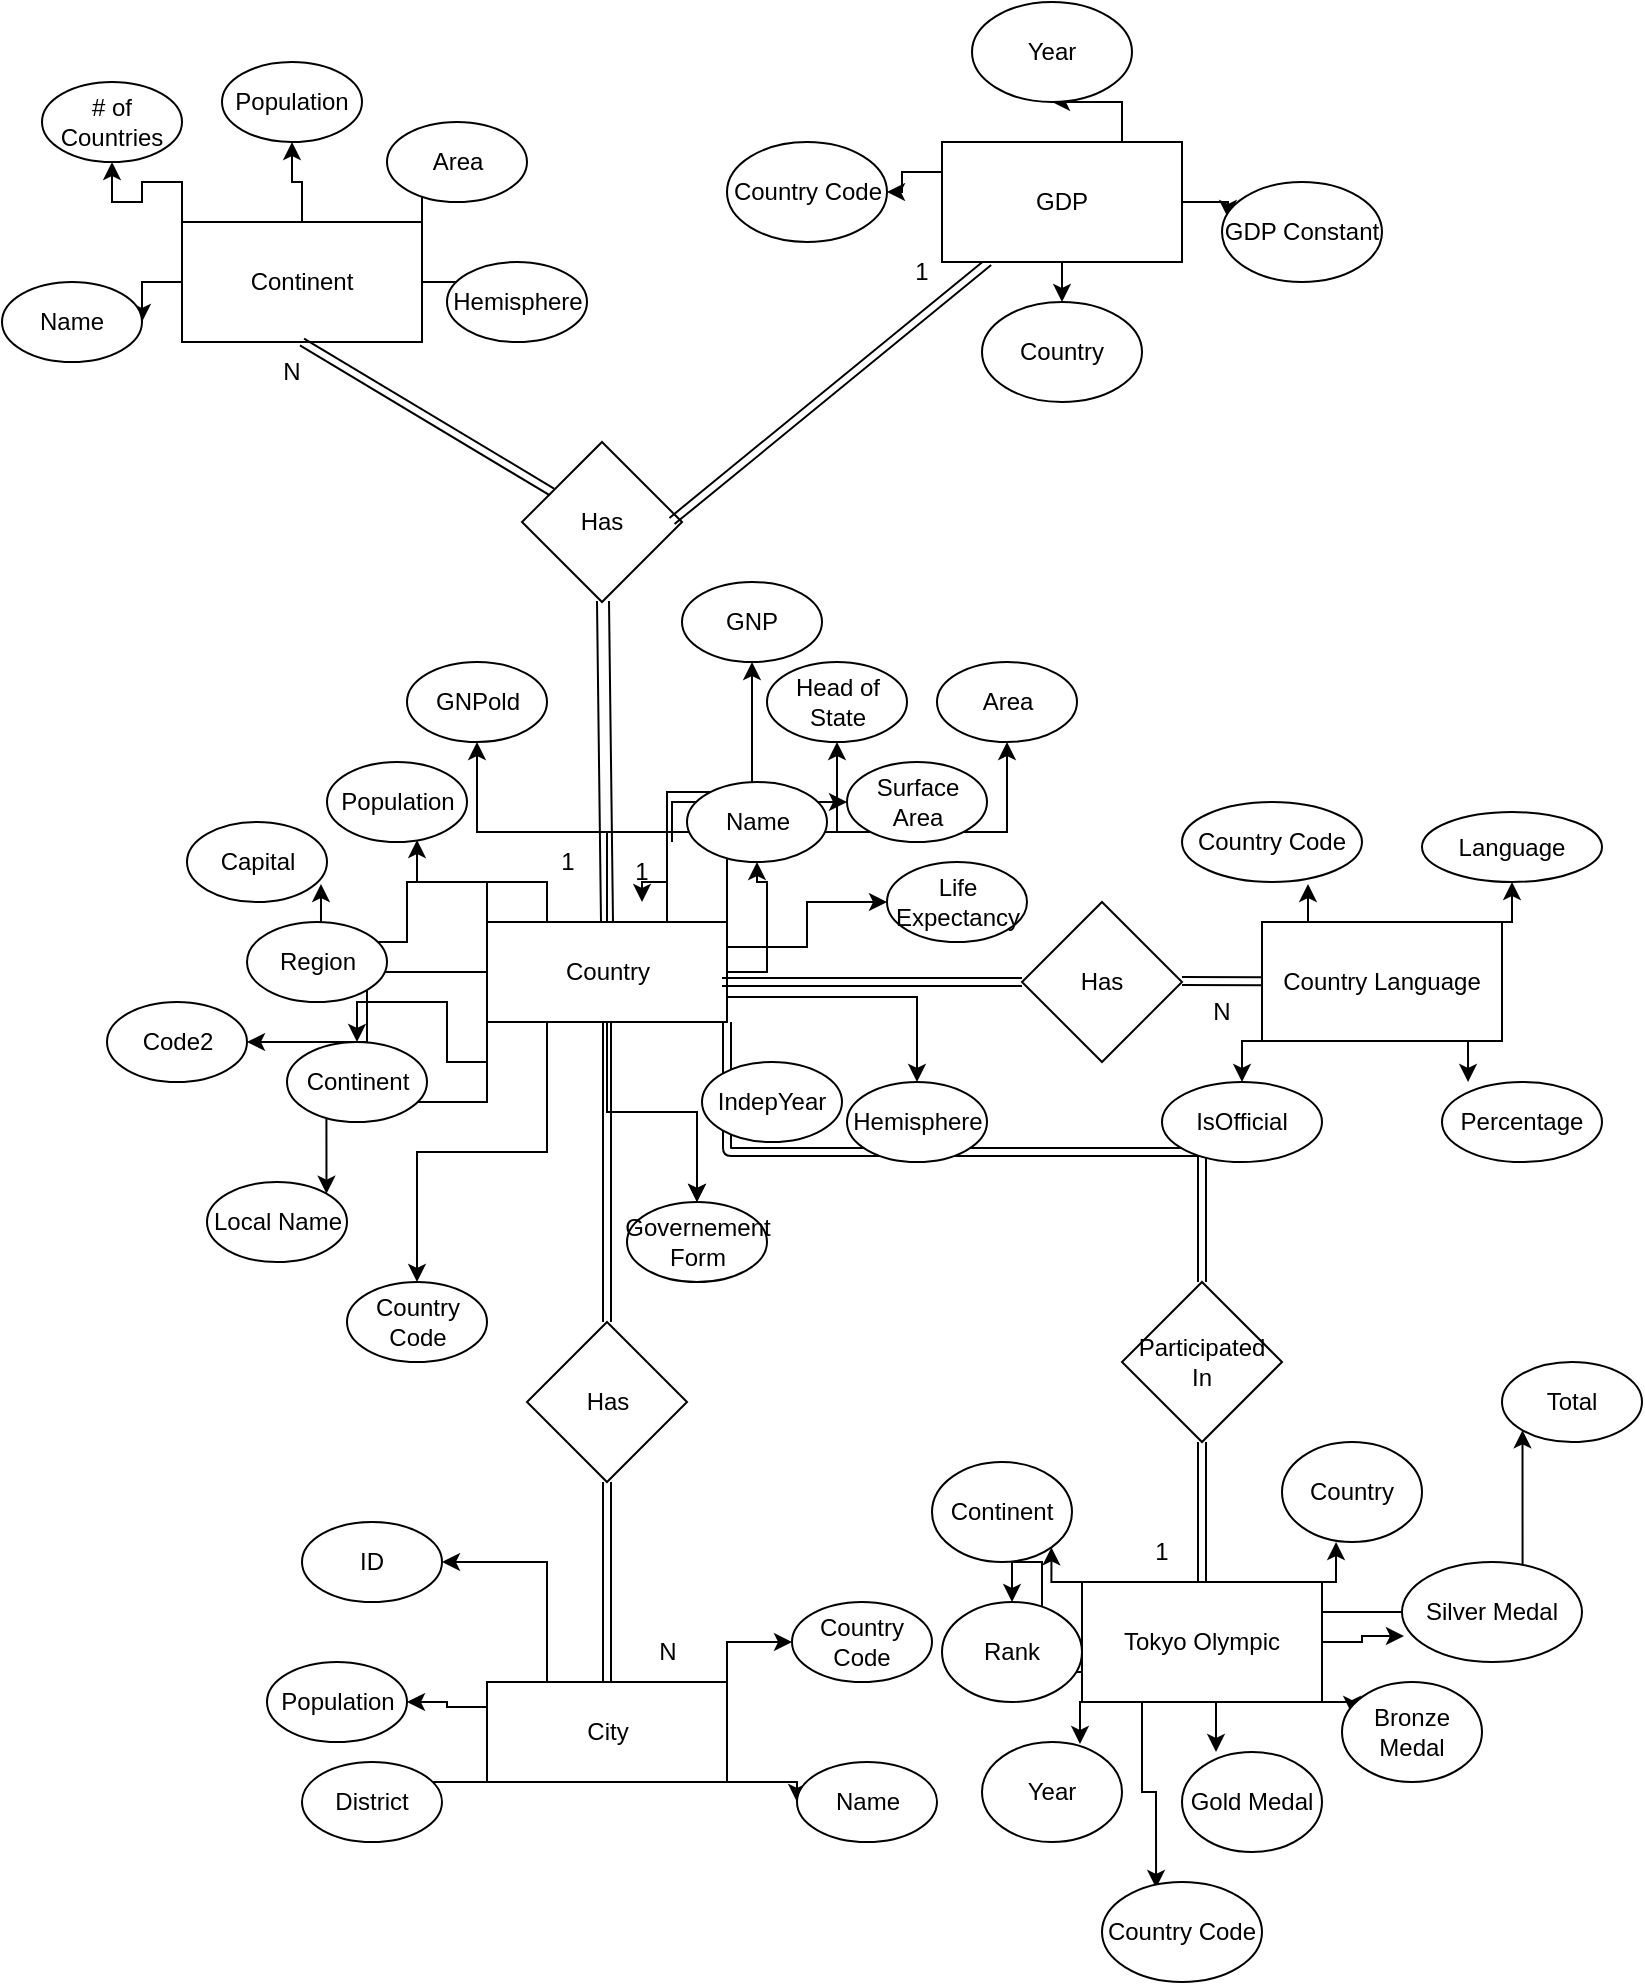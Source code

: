 <mxfile version="21.2.4" type="device">
  <diagram name="Page-1" id="5HpLOghq-RnM3WBxpFMf">
    <mxGraphModel dx="2526" dy="1148" grid="0" gridSize="10" guides="1" tooltips="1" connect="1" arrows="1" fold="1" page="1" pageScale="1" pageWidth="850" pageHeight="1100" math="0" shadow="0">
      <root>
        <mxCell id="0" />
        <mxCell id="1" parent="0" />
        <mxCell id="ihmXr_cGSfMxpuINrXd8-12" style="edgeStyle=orthogonalEdgeStyle;rounded=0;orthogonalLoop=1;jettySize=auto;html=1;exitX=0;exitY=1;exitDx=0;exitDy=0;" edge="1" parent="1" source="ihmXr_cGSfMxpuINrXd8-1" target="ihmXr_cGSfMxpuINrXd8-8">
          <mxGeometry relative="1" as="geometry" />
        </mxCell>
        <mxCell id="ihmXr_cGSfMxpuINrXd8-13" style="edgeStyle=orthogonalEdgeStyle;rounded=0;orthogonalLoop=1;jettySize=auto;html=1;exitX=0.25;exitY=1;exitDx=0;exitDy=0;" edge="1" parent="1" source="ihmXr_cGSfMxpuINrXd8-1" target="ihmXr_cGSfMxpuINrXd8-2">
          <mxGeometry relative="1" as="geometry" />
        </mxCell>
        <mxCell id="ihmXr_cGSfMxpuINrXd8-15" style="edgeStyle=orthogonalEdgeStyle;rounded=0;orthogonalLoop=1;jettySize=auto;html=1;exitX=1;exitY=0.75;exitDx=0;exitDy=0;" edge="1" parent="1" source="ihmXr_cGSfMxpuINrXd8-1" target="ihmXr_cGSfMxpuINrXd8-4">
          <mxGeometry relative="1" as="geometry" />
        </mxCell>
        <mxCell id="ihmXr_cGSfMxpuINrXd8-16" style="edgeStyle=orthogonalEdgeStyle;rounded=0;orthogonalLoop=1;jettySize=auto;html=1;exitX=1;exitY=0.5;exitDx=0;exitDy=0;" edge="1" parent="1" source="ihmXr_cGSfMxpuINrXd8-1" target="ihmXr_cGSfMxpuINrXd8-5">
          <mxGeometry relative="1" as="geometry" />
        </mxCell>
        <mxCell id="ihmXr_cGSfMxpuINrXd8-17" style="edgeStyle=orthogonalEdgeStyle;rounded=0;orthogonalLoop=1;jettySize=auto;html=1;exitX=0.5;exitY=0;exitDx=0;exitDy=0;" edge="1" parent="1" source="ihmXr_cGSfMxpuINrXd8-1" target="ihmXr_cGSfMxpuINrXd8-6">
          <mxGeometry relative="1" as="geometry" />
        </mxCell>
        <mxCell id="ihmXr_cGSfMxpuINrXd8-18" style="edgeStyle=orthogonalEdgeStyle;rounded=0;orthogonalLoop=1;jettySize=auto;html=1;exitX=0.25;exitY=0;exitDx=0;exitDy=0;entryX=0.643;entryY=0.975;entryDx=0;entryDy=0;entryPerimeter=0;" edge="1" parent="1" source="ihmXr_cGSfMxpuINrXd8-1" target="ihmXr_cGSfMxpuINrXd8-7">
          <mxGeometry relative="1" as="geometry" />
        </mxCell>
        <mxCell id="ihmXr_cGSfMxpuINrXd8-32" style="edgeStyle=orthogonalEdgeStyle;rounded=0;orthogonalLoop=1;jettySize=auto;html=1;exitX=0;exitY=0.5;exitDx=0;exitDy=0;entryX=1;entryY=0.5;entryDx=0;entryDy=0;" edge="1" parent="1" source="ihmXr_cGSfMxpuINrXd8-1" target="ihmXr_cGSfMxpuINrXd8-25">
          <mxGeometry relative="1" as="geometry" />
        </mxCell>
        <mxCell id="ihmXr_cGSfMxpuINrXd8-33" style="edgeStyle=orthogonalEdgeStyle;rounded=0;orthogonalLoop=1;jettySize=auto;html=1;exitX=0;exitY=0;exitDx=0;exitDy=0;entryX=0.957;entryY=0.775;entryDx=0;entryDy=0;entryPerimeter=0;" edge="1" parent="1" source="ihmXr_cGSfMxpuINrXd8-1" target="ihmXr_cGSfMxpuINrXd8-26">
          <mxGeometry relative="1" as="geometry" />
        </mxCell>
        <mxCell id="ihmXr_cGSfMxpuINrXd8-34" style="edgeStyle=orthogonalEdgeStyle;rounded=0;orthogonalLoop=1;jettySize=auto;html=1;exitX=0.5;exitY=0;exitDx=0;exitDy=0;entryX=0.5;entryY=1;entryDx=0;entryDy=0;" edge="1" parent="1" source="ihmXr_cGSfMxpuINrXd8-1" target="ihmXr_cGSfMxpuINrXd8-24">
          <mxGeometry relative="1" as="geometry" />
        </mxCell>
        <mxCell id="ihmXr_cGSfMxpuINrXd8-35" style="edgeStyle=orthogonalEdgeStyle;rounded=0;orthogonalLoop=1;jettySize=auto;html=1;exitX=0.75;exitY=0;exitDx=0;exitDy=0;entryX=0.5;entryY=1;entryDx=0;entryDy=0;" edge="1" parent="1" source="ihmXr_cGSfMxpuINrXd8-1" target="ihmXr_cGSfMxpuINrXd8-23">
          <mxGeometry relative="1" as="geometry" />
        </mxCell>
        <mxCell id="ihmXr_cGSfMxpuINrXd8-36" style="edgeStyle=orthogonalEdgeStyle;rounded=0;orthogonalLoop=1;jettySize=auto;html=1;exitX=1;exitY=0;exitDx=0;exitDy=0;entryX=0.5;entryY=1;entryDx=0;entryDy=0;" edge="1" parent="1" source="ihmXr_cGSfMxpuINrXd8-1" target="ihmXr_cGSfMxpuINrXd8-27">
          <mxGeometry relative="1" as="geometry" />
        </mxCell>
        <mxCell id="ihmXr_cGSfMxpuINrXd8-37" style="edgeStyle=orthogonalEdgeStyle;rounded=0;orthogonalLoop=1;jettySize=auto;html=1;exitX=0.75;exitY=0;exitDx=0;exitDy=0;" edge="1" parent="1" source="ihmXr_cGSfMxpuINrXd8-134" target="ihmXr_cGSfMxpuINrXd8-20">
          <mxGeometry relative="1" as="geometry" />
        </mxCell>
        <mxCell id="ihmXr_cGSfMxpuINrXd8-38" style="edgeStyle=orthogonalEdgeStyle;rounded=0;orthogonalLoop=1;jettySize=auto;html=1;exitX=1;exitY=0.25;exitDx=0;exitDy=0;entryX=0;entryY=0.5;entryDx=0;entryDy=0;" edge="1" parent="1" source="ihmXr_cGSfMxpuINrXd8-1" target="ihmXr_cGSfMxpuINrXd8-21">
          <mxGeometry relative="1" as="geometry" />
        </mxCell>
        <mxCell id="ihmXr_cGSfMxpuINrXd8-39" style="edgeStyle=orthogonalEdgeStyle;rounded=1;orthogonalLoop=1;jettySize=auto;html=1;exitX=1;exitY=1;exitDx=0;exitDy=0;shape=link;" edge="1" parent="1" source="ihmXr_cGSfMxpuINrXd8-1" target="ihmXr_cGSfMxpuINrXd8-98">
          <mxGeometry relative="1" as="geometry">
            <mxPoint x="630" y="690" as="targetPoint" />
          </mxGeometry>
        </mxCell>
        <mxCell id="ihmXr_cGSfMxpuINrXd8-40" style="edgeStyle=orthogonalEdgeStyle;rounded=0;orthogonalLoop=1;jettySize=auto;html=1;exitX=0.5;exitY=1;exitDx=0;exitDy=0;entryX=0.5;entryY=0;entryDx=0;entryDy=0;" edge="1" parent="1" source="ihmXr_cGSfMxpuINrXd8-1" target="ihmXr_cGSfMxpuINrXd8-28">
          <mxGeometry relative="1" as="geometry" />
        </mxCell>
        <mxCell id="ihmXr_cGSfMxpuINrXd8-41" style="edgeStyle=orthogonalEdgeStyle;rounded=0;orthogonalLoop=1;jettySize=auto;html=1;exitX=0;exitY=1;exitDx=0;exitDy=0;entryX=1;entryY=0;entryDx=0;entryDy=0;" edge="1" parent="1" source="ihmXr_cGSfMxpuINrXd8-1" target="ihmXr_cGSfMxpuINrXd8-29">
          <mxGeometry relative="1" as="geometry" />
        </mxCell>
        <mxCell id="ihmXr_cGSfMxpuINrXd8-63" value="" style="edgeStyle=orthogonalEdgeStyle;rounded=0;orthogonalLoop=1;jettySize=auto;html=1;" edge="1" parent="1" source="ihmXr_cGSfMxpuINrXd8-1" target="ihmXr_cGSfMxpuINrXd8-28">
          <mxGeometry relative="1" as="geometry" />
        </mxCell>
        <mxCell id="ihmXr_cGSfMxpuINrXd8-1" value="Country" style="rounded=0;whiteSpace=wrap;html=1;" vertex="1" parent="1">
          <mxGeometry x="272.5" y="470" width="120" height="50" as="geometry" />
        </mxCell>
        <mxCell id="ihmXr_cGSfMxpuINrXd8-2" value="Country Code" style="ellipse;whiteSpace=wrap;html=1;" vertex="1" parent="1">
          <mxGeometry x="202.5" y="650" width="70" height="40" as="geometry" />
        </mxCell>
        <mxCell id="ihmXr_cGSfMxpuINrXd8-4" value="Hemisphere" style="ellipse;whiteSpace=wrap;html=1;" vertex="1" parent="1">
          <mxGeometry x="452.5" y="550" width="70" height="40" as="geometry" />
        </mxCell>
        <mxCell id="ihmXr_cGSfMxpuINrXd8-5" value="Name" style="ellipse;whiteSpace=wrap;html=1;" vertex="1" parent="1">
          <mxGeometry x="372.5" y="400" width="70" height="40" as="geometry" />
        </mxCell>
        <mxCell id="ihmXr_cGSfMxpuINrXd8-6" value="Area" style="ellipse;whiteSpace=wrap;html=1;" vertex="1" parent="1">
          <mxGeometry x="497.5" y="340" width="70" height="40" as="geometry" />
        </mxCell>
        <mxCell id="ihmXr_cGSfMxpuINrXd8-7" value="Population" style="ellipse;whiteSpace=wrap;html=1;" vertex="1" parent="1">
          <mxGeometry x="192.5" y="390" width="70" height="40" as="geometry" />
        </mxCell>
        <mxCell id="ihmXr_cGSfMxpuINrXd8-8" value="Continent" style="ellipse;whiteSpace=wrap;html=1;" vertex="1" parent="1">
          <mxGeometry x="172.5" y="530" width="70" height="40" as="geometry" />
        </mxCell>
        <mxCell id="ihmXr_cGSfMxpuINrXd8-9" value="Region" style="ellipse;whiteSpace=wrap;html=1;" vertex="1" parent="1">
          <mxGeometry x="152.5" y="470" width="70" height="40" as="geometry" />
        </mxCell>
        <mxCell id="ihmXr_cGSfMxpuINrXd8-20" value="Surface Area" style="ellipse;whiteSpace=wrap;html=1;" vertex="1" parent="1">
          <mxGeometry x="452.5" y="390" width="70" height="40" as="geometry" />
        </mxCell>
        <mxCell id="ihmXr_cGSfMxpuINrXd8-21" value="Life Expectancy" style="ellipse;whiteSpace=wrap;html=1;" vertex="1" parent="1">
          <mxGeometry x="472.5" y="440" width="70" height="40" as="geometry" />
        </mxCell>
        <mxCell id="ihmXr_cGSfMxpuINrXd8-22" value="IndepYear" style="ellipse;whiteSpace=wrap;html=1;" vertex="1" parent="1">
          <mxGeometry x="380" y="540" width="70" height="40" as="geometry" />
        </mxCell>
        <mxCell id="ihmXr_cGSfMxpuINrXd8-23" value="GNP" style="ellipse;whiteSpace=wrap;html=1;" vertex="1" parent="1">
          <mxGeometry x="370" y="300" width="70" height="40" as="geometry" />
        </mxCell>
        <mxCell id="ihmXr_cGSfMxpuINrXd8-24" value="GNPold" style="ellipse;whiteSpace=wrap;html=1;" vertex="1" parent="1">
          <mxGeometry x="232.5" y="340" width="70" height="40" as="geometry" />
        </mxCell>
        <mxCell id="ihmXr_cGSfMxpuINrXd8-25" value="Code2" style="ellipse;whiteSpace=wrap;html=1;" vertex="1" parent="1">
          <mxGeometry x="82.5" y="510" width="70" height="40" as="geometry" />
        </mxCell>
        <mxCell id="ihmXr_cGSfMxpuINrXd8-26" value="Capital" style="ellipse;whiteSpace=wrap;html=1;" vertex="1" parent="1">
          <mxGeometry x="122.5" y="420" width="70" height="40" as="geometry" />
        </mxCell>
        <mxCell id="ihmXr_cGSfMxpuINrXd8-27" value="Head of State" style="ellipse;whiteSpace=wrap;html=1;" vertex="1" parent="1">
          <mxGeometry x="412.5" y="340" width="70" height="40" as="geometry" />
        </mxCell>
        <mxCell id="ihmXr_cGSfMxpuINrXd8-28" value="Governement Form" style="ellipse;whiteSpace=wrap;html=1;" vertex="1" parent="1">
          <mxGeometry x="342.5" y="610" width="70" height="40" as="geometry" />
        </mxCell>
        <mxCell id="ihmXr_cGSfMxpuINrXd8-29" value="Local Name" style="ellipse;whiteSpace=wrap;html=1;" vertex="1" parent="1">
          <mxGeometry x="132.5" y="600" width="70" height="40" as="geometry" />
        </mxCell>
        <mxCell id="ihmXr_cGSfMxpuINrXd8-48" style="edgeStyle=orthogonalEdgeStyle;rounded=0;orthogonalLoop=1;jettySize=auto;html=1;exitX=0.5;exitY=0;exitDx=0;exitDy=0;" edge="1" parent="1" source="ihmXr_cGSfMxpuINrXd8-42" target="ihmXr_cGSfMxpuINrXd8-47">
          <mxGeometry relative="1" as="geometry" />
        </mxCell>
        <mxCell id="ihmXr_cGSfMxpuINrXd8-49" style="edgeStyle=orthogonalEdgeStyle;rounded=0;orthogonalLoop=1;jettySize=auto;html=1;exitX=0;exitY=0;exitDx=0;exitDy=0;" edge="1" parent="1" source="ihmXr_cGSfMxpuINrXd8-42" target="ihmXr_cGSfMxpuINrXd8-46">
          <mxGeometry relative="1" as="geometry" />
        </mxCell>
        <mxCell id="ihmXr_cGSfMxpuINrXd8-50" style="edgeStyle=orthogonalEdgeStyle;rounded=0;orthogonalLoop=1;jettySize=auto;html=1;exitX=0;exitY=0.5;exitDx=0;exitDy=0;" edge="1" parent="1" source="ihmXr_cGSfMxpuINrXd8-42" target="ihmXr_cGSfMxpuINrXd8-45">
          <mxGeometry relative="1" as="geometry" />
        </mxCell>
        <mxCell id="ihmXr_cGSfMxpuINrXd8-51" style="edgeStyle=orthogonalEdgeStyle;rounded=0;orthogonalLoop=1;jettySize=auto;html=1;exitX=1;exitY=0.5;exitDx=0;exitDy=0;" edge="1" parent="1" source="ihmXr_cGSfMxpuINrXd8-42" target="ihmXr_cGSfMxpuINrXd8-44">
          <mxGeometry relative="1" as="geometry" />
        </mxCell>
        <mxCell id="ihmXr_cGSfMxpuINrXd8-52" style="edgeStyle=orthogonalEdgeStyle;rounded=0;orthogonalLoop=1;jettySize=auto;html=1;exitX=1;exitY=0;exitDx=0;exitDy=0;" edge="1" parent="1" source="ihmXr_cGSfMxpuINrXd8-42" target="ihmXr_cGSfMxpuINrXd8-43">
          <mxGeometry relative="1" as="geometry" />
        </mxCell>
        <mxCell id="ihmXr_cGSfMxpuINrXd8-42" value="Continent" style="rounded=0;whiteSpace=wrap;html=1;" vertex="1" parent="1">
          <mxGeometry x="120" y="120" width="120" height="60" as="geometry" />
        </mxCell>
        <mxCell id="ihmXr_cGSfMxpuINrXd8-43" value="Area" style="ellipse;whiteSpace=wrap;html=1;" vertex="1" parent="1">
          <mxGeometry x="222.5" y="70" width="70" height="40" as="geometry" />
        </mxCell>
        <mxCell id="ihmXr_cGSfMxpuINrXd8-44" value="Hemisphere" style="ellipse;whiteSpace=wrap;html=1;" vertex="1" parent="1">
          <mxGeometry x="252.5" y="140" width="70" height="40" as="geometry" />
        </mxCell>
        <mxCell id="ihmXr_cGSfMxpuINrXd8-45" value="Name" style="ellipse;whiteSpace=wrap;html=1;" vertex="1" parent="1">
          <mxGeometry x="30" y="150" width="70" height="40" as="geometry" />
        </mxCell>
        <mxCell id="ihmXr_cGSfMxpuINrXd8-46" value="# of Countries" style="ellipse;whiteSpace=wrap;html=1;" vertex="1" parent="1">
          <mxGeometry x="50" y="50" width="70" height="40" as="geometry" />
        </mxCell>
        <mxCell id="ihmXr_cGSfMxpuINrXd8-47" value="Population" style="ellipse;whiteSpace=wrap;html=1;" vertex="1" parent="1">
          <mxGeometry x="140" y="40" width="70" height="40" as="geometry" />
        </mxCell>
        <mxCell id="ihmXr_cGSfMxpuINrXd8-53" value="Has" style="rhombus;whiteSpace=wrap;html=1;" vertex="1" parent="1">
          <mxGeometry x="290" y="230" width="80" height="80" as="geometry" />
        </mxCell>
        <mxCell id="ihmXr_cGSfMxpuINrXd8-54" value="" style="shape=link;html=1;rounded=0;exitX=0.5;exitY=1;exitDx=0;exitDy=0;" edge="1" parent="1" source="ihmXr_cGSfMxpuINrXd8-42" target="ihmXr_cGSfMxpuINrXd8-53">
          <mxGeometry width="100" relative="1" as="geometry">
            <mxPoint x="110" y="270" as="sourcePoint" />
            <mxPoint x="180" y="260" as="targetPoint" />
          </mxGeometry>
        </mxCell>
        <mxCell id="ihmXr_cGSfMxpuINrXd8-62" value="" style="shape=link;html=1;rounded=0;entryX=0.5;entryY=0;entryDx=0;entryDy=0;width=6;" edge="1" parent="1" source="ihmXr_cGSfMxpuINrXd8-53" target="ihmXr_cGSfMxpuINrXd8-1">
          <mxGeometry width="100" relative="1" as="geometry">
            <mxPoint x="330" y="240" as="sourcePoint" />
            <mxPoint x="330" y="340" as="targetPoint" />
          </mxGeometry>
        </mxCell>
        <mxCell id="ihmXr_cGSfMxpuINrXd8-64" value="Has" style="rhombus;whiteSpace=wrap;html=1;rounded=0;" vertex="1" parent="1">
          <mxGeometry x="292.5" y="670" width="80" height="80" as="geometry" />
        </mxCell>
        <mxCell id="ihmXr_cGSfMxpuINrXd8-67" value="" style="shape=link;html=1;rounded=0;entryX=0.5;entryY=0;entryDx=0;entryDy=0;exitX=0.5;exitY=1;exitDx=0;exitDy=0;" edge="1" parent="1" source="ihmXr_cGSfMxpuINrXd8-1" target="ihmXr_cGSfMxpuINrXd8-64">
          <mxGeometry width="100" relative="1" as="geometry">
            <mxPoint x="320" y="520" as="sourcePoint" />
            <mxPoint x="420" y="520" as="targetPoint" />
          </mxGeometry>
        </mxCell>
        <mxCell id="ihmXr_cGSfMxpuINrXd8-75" style="edgeStyle=orthogonalEdgeStyle;rounded=0;orthogonalLoop=1;jettySize=auto;html=1;exitX=1;exitY=1;exitDx=0;exitDy=0;entryX=0;entryY=0.5;entryDx=0;entryDy=0;" edge="1" parent="1" source="ihmXr_cGSfMxpuINrXd8-68" target="ihmXr_cGSfMxpuINrXd8-71">
          <mxGeometry relative="1" as="geometry" />
        </mxCell>
        <mxCell id="ihmXr_cGSfMxpuINrXd8-76" style="edgeStyle=orthogonalEdgeStyle;rounded=0;orthogonalLoop=1;jettySize=auto;html=1;exitX=1;exitY=0;exitDx=0;exitDy=0;" edge="1" parent="1" source="ihmXr_cGSfMxpuINrXd8-68" target="ihmXr_cGSfMxpuINrXd8-69">
          <mxGeometry relative="1" as="geometry" />
        </mxCell>
        <mxCell id="ihmXr_cGSfMxpuINrXd8-77" style="edgeStyle=orthogonalEdgeStyle;rounded=0;orthogonalLoop=1;jettySize=auto;html=1;exitX=0.25;exitY=0;exitDx=0;exitDy=0;entryX=1;entryY=0.5;entryDx=0;entryDy=0;" edge="1" parent="1" source="ihmXr_cGSfMxpuINrXd8-68" target="ihmXr_cGSfMxpuINrXd8-70">
          <mxGeometry relative="1" as="geometry" />
        </mxCell>
        <mxCell id="ihmXr_cGSfMxpuINrXd8-79" style="edgeStyle=orthogonalEdgeStyle;rounded=0;orthogonalLoop=1;jettySize=auto;html=1;exitX=0;exitY=1;exitDx=0;exitDy=0;entryX=1;entryY=0;entryDx=0;entryDy=0;" edge="1" parent="1" source="ihmXr_cGSfMxpuINrXd8-68" target="ihmXr_cGSfMxpuINrXd8-73">
          <mxGeometry relative="1" as="geometry" />
        </mxCell>
        <mxCell id="ihmXr_cGSfMxpuINrXd8-80" style="edgeStyle=orthogonalEdgeStyle;rounded=0;orthogonalLoop=1;jettySize=auto;html=1;exitX=0;exitY=0.25;exitDx=0;exitDy=0;entryX=1;entryY=0.5;entryDx=0;entryDy=0;" edge="1" parent="1" source="ihmXr_cGSfMxpuINrXd8-68" target="ihmXr_cGSfMxpuINrXd8-72">
          <mxGeometry relative="1" as="geometry" />
        </mxCell>
        <mxCell id="ihmXr_cGSfMxpuINrXd8-68" value="City" style="rounded=0;whiteSpace=wrap;html=1;" vertex="1" parent="1">
          <mxGeometry x="272.5" y="850" width="120" height="50" as="geometry" />
        </mxCell>
        <mxCell id="ihmXr_cGSfMxpuINrXd8-69" value="Country Code" style="ellipse;whiteSpace=wrap;html=1;" vertex="1" parent="1">
          <mxGeometry x="425" y="810" width="70" height="40" as="geometry" />
        </mxCell>
        <mxCell id="ihmXr_cGSfMxpuINrXd8-70" value="ID" style="ellipse;whiteSpace=wrap;html=1;" vertex="1" parent="1">
          <mxGeometry x="180" y="770" width="70" height="40" as="geometry" />
        </mxCell>
        <mxCell id="ihmXr_cGSfMxpuINrXd8-71" value="Name" style="ellipse;whiteSpace=wrap;html=1;" vertex="1" parent="1">
          <mxGeometry x="427.5" y="890" width="70" height="40" as="geometry" />
        </mxCell>
        <mxCell id="ihmXr_cGSfMxpuINrXd8-72" value="Population" style="ellipse;whiteSpace=wrap;html=1;" vertex="1" parent="1">
          <mxGeometry x="162.5" y="840" width="70" height="40" as="geometry" />
        </mxCell>
        <mxCell id="ihmXr_cGSfMxpuINrXd8-73" value="District" style="ellipse;whiteSpace=wrap;html=1;" vertex="1" parent="1">
          <mxGeometry x="180" y="890" width="70" height="40" as="geometry" />
        </mxCell>
        <mxCell id="ihmXr_cGSfMxpuINrXd8-74" value="" style="shape=link;html=1;rounded=0;" edge="1" parent="1" source="ihmXr_cGSfMxpuINrXd8-64">
          <mxGeometry width="100" relative="1" as="geometry">
            <mxPoint x="332.5" y="750" as="sourcePoint" />
            <mxPoint x="332.5" y="850" as="targetPoint" />
          </mxGeometry>
        </mxCell>
        <mxCell id="ihmXr_cGSfMxpuINrXd8-81" value="" style="shape=link;html=1;rounded=0;" edge="1" parent="1" target="ihmXr_cGSfMxpuINrXd8-82">
          <mxGeometry width="100" relative="1" as="geometry">
            <mxPoint x="390" y="500" as="sourcePoint" />
            <mxPoint x="580" y="500" as="targetPoint" />
          </mxGeometry>
        </mxCell>
        <mxCell id="ihmXr_cGSfMxpuINrXd8-82" value="Has" style="rhombus;whiteSpace=wrap;html=1;" vertex="1" parent="1">
          <mxGeometry x="540" y="460" width="80" height="80" as="geometry" />
        </mxCell>
        <mxCell id="ihmXr_cGSfMxpuINrXd8-83" value="" style="shape=link;html=1;rounded=0;" edge="1" parent="1" target="ihmXr_cGSfMxpuINrXd8-84">
          <mxGeometry width="100" relative="1" as="geometry">
            <mxPoint x="620" y="499.5" as="sourcePoint" />
            <mxPoint x="720" y="499.5" as="targetPoint" />
          </mxGeometry>
        </mxCell>
        <mxCell id="ihmXr_cGSfMxpuINrXd8-94" style="edgeStyle=orthogonalEdgeStyle;rounded=0;orthogonalLoop=1;jettySize=auto;html=1;exitX=1;exitY=0;exitDx=0;exitDy=0;entryX=0.5;entryY=1;entryDx=0;entryDy=0;" edge="1" parent="1" source="ihmXr_cGSfMxpuINrXd8-84" target="ihmXr_cGSfMxpuINrXd8-91">
          <mxGeometry relative="1" as="geometry" />
        </mxCell>
        <mxCell id="ihmXr_cGSfMxpuINrXd8-95" style="edgeStyle=orthogonalEdgeStyle;rounded=0;orthogonalLoop=1;jettySize=auto;html=1;exitX=0.25;exitY=0;exitDx=0;exitDy=0;entryX=0.7;entryY=1.025;entryDx=0;entryDy=0;entryPerimeter=0;" edge="1" parent="1" source="ihmXr_cGSfMxpuINrXd8-84" target="ihmXr_cGSfMxpuINrXd8-90">
          <mxGeometry relative="1" as="geometry" />
        </mxCell>
        <mxCell id="ihmXr_cGSfMxpuINrXd8-96" style="edgeStyle=orthogonalEdgeStyle;rounded=0;orthogonalLoop=1;jettySize=auto;html=1;exitX=0;exitY=1;exitDx=0;exitDy=0;entryX=0.5;entryY=0;entryDx=0;entryDy=0;" edge="1" parent="1" source="ihmXr_cGSfMxpuINrXd8-84" target="ihmXr_cGSfMxpuINrXd8-92">
          <mxGeometry relative="1" as="geometry" />
        </mxCell>
        <mxCell id="ihmXr_cGSfMxpuINrXd8-97" style="edgeStyle=orthogonalEdgeStyle;rounded=0;orthogonalLoop=1;jettySize=auto;html=1;exitX=0.75;exitY=1;exitDx=0;exitDy=0;entryX=0.163;entryY=0;entryDx=0;entryDy=0;entryPerimeter=0;" edge="1" parent="1" source="ihmXr_cGSfMxpuINrXd8-84" target="ihmXr_cGSfMxpuINrXd8-93">
          <mxGeometry relative="1" as="geometry" />
        </mxCell>
        <mxCell id="ihmXr_cGSfMxpuINrXd8-84" value="Country Language" style="rounded=0;whiteSpace=wrap;html=1;" vertex="1" parent="1">
          <mxGeometry x="660" y="470" width="120" height="59.5" as="geometry" />
        </mxCell>
        <mxCell id="ihmXr_cGSfMxpuINrXd8-90" value="Country Code" style="ellipse;whiteSpace=wrap;html=1;" vertex="1" parent="1">
          <mxGeometry x="620" y="410" width="90" height="40" as="geometry" />
        </mxCell>
        <mxCell id="ihmXr_cGSfMxpuINrXd8-91" value="Language" style="ellipse;whiteSpace=wrap;html=1;" vertex="1" parent="1">
          <mxGeometry x="740" y="415" width="90" height="35" as="geometry" />
        </mxCell>
        <mxCell id="ihmXr_cGSfMxpuINrXd8-92" value="IsOfficial" style="ellipse;whiteSpace=wrap;html=1;" vertex="1" parent="1">
          <mxGeometry x="610" y="550" width="80" height="40" as="geometry" />
        </mxCell>
        <mxCell id="ihmXr_cGSfMxpuINrXd8-93" value="Percentage" style="ellipse;whiteSpace=wrap;html=1;" vertex="1" parent="1">
          <mxGeometry x="750" y="550" width="80" height="40" as="geometry" />
        </mxCell>
        <mxCell id="ihmXr_cGSfMxpuINrXd8-98" value="&lt;div&gt;Participated &lt;br&gt;&lt;/div&gt;&lt;div&gt;In&lt;br&gt;&lt;/div&gt;" style="rhombus;whiteSpace=wrap;html=1;" vertex="1" parent="1">
          <mxGeometry x="590" y="650" width="80" height="80" as="geometry" />
        </mxCell>
        <mxCell id="ihmXr_cGSfMxpuINrXd8-99" value="" style="shape=link;html=1;rounded=0;" edge="1" parent="1" source="ihmXr_cGSfMxpuINrXd8-98" target="ihmXr_cGSfMxpuINrXd8-100">
          <mxGeometry width="100" relative="1" as="geometry">
            <mxPoint x="630" y="730" as="sourcePoint" />
            <mxPoint x="630" y="830" as="targetPoint" />
          </mxGeometry>
        </mxCell>
        <mxCell id="ihmXr_cGSfMxpuINrXd8-110" style="edgeStyle=orthogonalEdgeStyle;rounded=0;orthogonalLoop=1;jettySize=auto;html=1;exitX=0;exitY=0;exitDx=0;exitDy=0;entryX=1;entryY=1;entryDx=0;entryDy=0;" edge="1" parent="1" source="ihmXr_cGSfMxpuINrXd8-100" target="ihmXr_cGSfMxpuINrXd8-101">
          <mxGeometry relative="1" as="geometry" />
        </mxCell>
        <mxCell id="ihmXr_cGSfMxpuINrXd8-111" style="edgeStyle=orthogonalEdgeStyle;rounded=0;orthogonalLoop=1;jettySize=auto;html=1;exitX=0;exitY=0.75;exitDx=0;exitDy=0;" edge="1" parent="1" source="ihmXr_cGSfMxpuINrXd8-100" target="ihmXr_cGSfMxpuINrXd8-108">
          <mxGeometry relative="1" as="geometry" />
        </mxCell>
        <mxCell id="ihmXr_cGSfMxpuINrXd8-112" style="edgeStyle=orthogonalEdgeStyle;rounded=0;orthogonalLoop=1;jettySize=auto;html=1;exitX=0;exitY=1;exitDx=0;exitDy=0;entryX=0.7;entryY=0.02;entryDx=0;entryDy=0;entryPerimeter=0;" edge="1" parent="1" source="ihmXr_cGSfMxpuINrXd8-100" target="ihmXr_cGSfMxpuINrXd8-103">
          <mxGeometry relative="1" as="geometry" />
        </mxCell>
        <mxCell id="ihmXr_cGSfMxpuINrXd8-113" style="edgeStyle=orthogonalEdgeStyle;rounded=0;orthogonalLoop=1;jettySize=auto;html=1;exitX=0.25;exitY=1;exitDx=0;exitDy=0;entryX=0.338;entryY=0.06;entryDx=0;entryDy=0;entryPerimeter=0;" edge="1" parent="1" source="ihmXr_cGSfMxpuINrXd8-100" target="ihmXr_cGSfMxpuINrXd8-109">
          <mxGeometry relative="1" as="geometry" />
        </mxCell>
        <mxCell id="ihmXr_cGSfMxpuINrXd8-114" style="edgeStyle=orthogonalEdgeStyle;rounded=0;orthogonalLoop=1;jettySize=auto;html=1;exitX=0.5;exitY=1;exitDx=0;exitDy=0;entryX=0.243;entryY=0;entryDx=0;entryDy=0;entryPerimeter=0;" edge="1" parent="1" source="ihmXr_cGSfMxpuINrXd8-100" target="ihmXr_cGSfMxpuINrXd8-104">
          <mxGeometry relative="1" as="geometry" />
        </mxCell>
        <mxCell id="ihmXr_cGSfMxpuINrXd8-115" style="edgeStyle=orthogonalEdgeStyle;rounded=0;orthogonalLoop=1;jettySize=auto;html=1;exitX=1;exitY=1;exitDx=0;exitDy=0;entryX=0.071;entryY=0.32;entryDx=0;entryDy=0;entryPerimeter=0;" edge="1" parent="1" source="ihmXr_cGSfMxpuINrXd8-100" target="ihmXr_cGSfMxpuINrXd8-105">
          <mxGeometry relative="1" as="geometry" />
        </mxCell>
        <mxCell id="ihmXr_cGSfMxpuINrXd8-116" style="edgeStyle=orthogonalEdgeStyle;rounded=0;orthogonalLoop=1;jettySize=auto;html=1;exitX=1;exitY=0.5;exitDx=0;exitDy=0;entryX=0.011;entryY=0.74;entryDx=0;entryDy=0;entryPerimeter=0;" edge="1" parent="1" source="ihmXr_cGSfMxpuINrXd8-100" target="ihmXr_cGSfMxpuINrXd8-106">
          <mxGeometry relative="1" as="geometry" />
        </mxCell>
        <mxCell id="ihmXr_cGSfMxpuINrXd8-117" style="edgeStyle=orthogonalEdgeStyle;rounded=0;orthogonalLoop=1;jettySize=auto;html=1;exitX=1;exitY=0;exitDx=0;exitDy=0;entryX=0.386;entryY=1;entryDx=0;entryDy=0;entryPerimeter=0;" edge="1" parent="1" source="ihmXr_cGSfMxpuINrXd8-100" target="ihmXr_cGSfMxpuINrXd8-102">
          <mxGeometry relative="1" as="geometry" />
        </mxCell>
        <mxCell id="ihmXr_cGSfMxpuINrXd8-118" style="edgeStyle=orthogonalEdgeStyle;rounded=0;orthogonalLoop=1;jettySize=auto;html=1;exitX=1;exitY=0.25;exitDx=0;exitDy=0;entryX=0;entryY=1;entryDx=0;entryDy=0;" edge="1" parent="1" source="ihmXr_cGSfMxpuINrXd8-100" target="ihmXr_cGSfMxpuINrXd8-107">
          <mxGeometry relative="1" as="geometry" />
        </mxCell>
        <mxCell id="ihmXr_cGSfMxpuINrXd8-100" value="Tokyo Olympic" style="rounded=0;whiteSpace=wrap;html=1;" vertex="1" parent="1">
          <mxGeometry x="570" y="800" width="120" height="60" as="geometry" />
        </mxCell>
        <mxCell id="ihmXr_cGSfMxpuINrXd8-101" value="Continent" style="ellipse;whiteSpace=wrap;html=1;" vertex="1" parent="1">
          <mxGeometry x="495" y="740" width="70" height="50" as="geometry" />
        </mxCell>
        <mxCell id="ihmXr_cGSfMxpuINrXd8-102" value="Country" style="ellipse;whiteSpace=wrap;html=1;" vertex="1" parent="1">
          <mxGeometry x="670" y="730" width="70" height="50" as="geometry" />
        </mxCell>
        <mxCell id="ihmXr_cGSfMxpuINrXd8-103" value="Year" style="ellipse;whiteSpace=wrap;html=1;" vertex="1" parent="1">
          <mxGeometry x="520" y="880" width="70" height="50" as="geometry" />
        </mxCell>
        <mxCell id="ihmXr_cGSfMxpuINrXd8-104" value="Gold Medal" style="ellipse;whiteSpace=wrap;html=1;" vertex="1" parent="1">
          <mxGeometry x="620" y="885" width="70" height="50" as="geometry" />
        </mxCell>
        <mxCell id="ihmXr_cGSfMxpuINrXd8-105" value="Bronze Medal" style="ellipse;whiteSpace=wrap;html=1;" vertex="1" parent="1">
          <mxGeometry x="700" y="850" width="70" height="50" as="geometry" />
        </mxCell>
        <mxCell id="ihmXr_cGSfMxpuINrXd8-106" value="Silver Medal" style="ellipse;whiteSpace=wrap;html=1;" vertex="1" parent="1">
          <mxGeometry x="730" y="790" width="90" height="50" as="geometry" />
        </mxCell>
        <mxCell id="ihmXr_cGSfMxpuINrXd8-107" value="Total" style="ellipse;whiteSpace=wrap;html=1;" vertex="1" parent="1">
          <mxGeometry x="780" y="690" width="70" height="40" as="geometry" />
        </mxCell>
        <mxCell id="ihmXr_cGSfMxpuINrXd8-108" value="Rank" style="ellipse;whiteSpace=wrap;html=1;" vertex="1" parent="1">
          <mxGeometry x="500" y="810" width="70" height="50" as="geometry" />
        </mxCell>
        <mxCell id="ihmXr_cGSfMxpuINrXd8-109" value="Country Code" style="ellipse;whiteSpace=wrap;html=1;" vertex="1" parent="1">
          <mxGeometry x="580" y="950" width="80" height="50" as="geometry" />
        </mxCell>
        <mxCell id="ihmXr_cGSfMxpuINrXd8-120" value="" style="shape=link;html=1;rounded=0;" edge="1" parent="1" target="ihmXr_cGSfMxpuINrXd8-121">
          <mxGeometry width="100" relative="1" as="geometry">
            <mxPoint x="365" y="269.5" as="sourcePoint" />
            <mxPoint x="560" y="110" as="targetPoint" />
          </mxGeometry>
        </mxCell>
        <mxCell id="ihmXr_cGSfMxpuINrXd8-126" style="edgeStyle=orthogonalEdgeStyle;rounded=0;orthogonalLoop=1;jettySize=auto;html=1;exitX=0.75;exitY=0;exitDx=0;exitDy=0;" edge="1" parent="1" source="ihmXr_cGSfMxpuINrXd8-121" target="ihmXr_cGSfMxpuINrXd8-124">
          <mxGeometry relative="1" as="geometry" />
        </mxCell>
        <mxCell id="ihmXr_cGSfMxpuINrXd8-127" style="edgeStyle=orthogonalEdgeStyle;rounded=0;orthogonalLoop=1;jettySize=auto;html=1;exitX=0;exitY=0.25;exitDx=0;exitDy=0;" edge="1" parent="1" source="ihmXr_cGSfMxpuINrXd8-121" target="ihmXr_cGSfMxpuINrXd8-123">
          <mxGeometry relative="1" as="geometry" />
        </mxCell>
        <mxCell id="ihmXr_cGSfMxpuINrXd8-128" style="edgeStyle=orthogonalEdgeStyle;rounded=0;orthogonalLoop=1;jettySize=auto;html=1;exitX=0.5;exitY=1;exitDx=0;exitDy=0;entryX=0.5;entryY=0;entryDx=0;entryDy=0;" edge="1" parent="1" source="ihmXr_cGSfMxpuINrXd8-121" target="ihmXr_cGSfMxpuINrXd8-125">
          <mxGeometry relative="1" as="geometry" />
        </mxCell>
        <mxCell id="ihmXr_cGSfMxpuINrXd8-129" style="edgeStyle=orthogonalEdgeStyle;rounded=0;orthogonalLoop=1;jettySize=auto;html=1;exitX=1;exitY=0.5;exitDx=0;exitDy=0;entryX=0.038;entryY=0.36;entryDx=0;entryDy=0;entryPerimeter=0;" edge="1" parent="1" source="ihmXr_cGSfMxpuINrXd8-121" target="ihmXr_cGSfMxpuINrXd8-122">
          <mxGeometry relative="1" as="geometry" />
        </mxCell>
        <mxCell id="ihmXr_cGSfMxpuINrXd8-121" value="GDP" style="rounded=0;whiteSpace=wrap;html=1;" vertex="1" parent="1">
          <mxGeometry x="500" y="80" width="120" height="60" as="geometry" />
        </mxCell>
        <mxCell id="ihmXr_cGSfMxpuINrXd8-122" value="GDP Constant" style="ellipse;whiteSpace=wrap;html=1;" vertex="1" parent="1">
          <mxGeometry x="640" y="100" width="80" height="50" as="geometry" />
        </mxCell>
        <mxCell id="ihmXr_cGSfMxpuINrXd8-123" value="Country Code" style="ellipse;whiteSpace=wrap;html=1;" vertex="1" parent="1">
          <mxGeometry x="392.5" y="80" width="80" height="50" as="geometry" />
        </mxCell>
        <mxCell id="ihmXr_cGSfMxpuINrXd8-124" value="Year" style="ellipse;whiteSpace=wrap;html=1;" vertex="1" parent="1">
          <mxGeometry x="515" y="10" width="80" height="50" as="geometry" />
        </mxCell>
        <mxCell id="ihmXr_cGSfMxpuINrXd8-125" value="Country" style="ellipse;whiteSpace=wrap;html=1;" vertex="1" parent="1">
          <mxGeometry x="520" y="160" width="80" height="50" as="geometry" />
        </mxCell>
        <mxCell id="ihmXr_cGSfMxpuINrXd8-131" value="1" style="text;strokeColor=none;align=center;fillColor=none;html=1;verticalAlign=middle;whiteSpace=wrap;rounded=0;" vertex="1" parent="1">
          <mxGeometry x="282.5" y="425" width="60" height="30" as="geometry" />
        </mxCell>
        <mxCell id="ihmXr_cGSfMxpuINrXd8-135" value="" style="edgeStyle=orthogonalEdgeStyle;rounded=0;orthogonalLoop=1;jettySize=auto;html=1;exitX=0.75;exitY=0;exitDx=0;exitDy=0;" edge="1" parent="1" source="ihmXr_cGSfMxpuINrXd8-1" target="ihmXr_cGSfMxpuINrXd8-134">
          <mxGeometry relative="1" as="geometry">
            <mxPoint x="363" y="470" as="sourcePoint" />
            <mxPoint x="488" y="430" as="targetPoint" />
          </mxGeometry>
        </mxCell>
        <mxCell id="ihmXr_cGSfMxpuINrXd8-134" value="1" style="text;strokeColor=none;align=center;fillColor=none;html=1;verticalAlign=middle;whiteSpace=wrap;rounded=0;" vertex="1" parent="1">
          <mxGeometry x="320" y="430" width="60" height="30" as="geometry" />
        </mxCell>
        <mxCell id="ihmXr_cGSfMxpuINrXd8-136" value="1" style="text;strokeColor=none;align=center;fillColor=none;html=1;verticalAlign=middle;whiteSpace=wrap;rounded=0;" vertex="1" parent="1">
          <mxGeometry x="460" y="130" width="60" height="30" as="geometry" />
        </mxCell>
        <mxCell id="ihmXr_cGSfMxpuINrXd8-137" value="1" style="text;strokeColor=none;align=center;fillColor=none;html=1;verticalAlign=middle;whiteSpace=wrap;rounded=0;" vertex="1" parent="1">
          <mxGeometry x="580" y="770" width="60" height="30" as="geometry" />
        </mxCell>
        <mxCell id="ihmXr_cGSfMxpuINrXd8-138" value="N" style="text;strokeColor=none;align=center;fillColor=none;html=1;verticalAlign=middle;whiteSpace=wrap;rounded=0;" vertex="1" parent="1">
          <mxGeometry x="145" y="180" width="60" height="30" as="geometry" />
        </mxCell>
        <mxCell id="ihmXr_cGSfMxpuINrXd8-140" value="N" style="text;strokeColor=none;align=center;fillColor=none;html=1;verticalAlign=middle;whiteSpace=wrap;rounded=0;" vertex="1" parent="1">
          <mxGeometry x="610" y="499.5" width="60" height="30" as="geometry" />
        </mxCell>
        <mxCell id="ihmXr_cGSfMxpuINrXd8-141" value="N" style="text;strokeColor=none;align=center;fillColor=none;html=1;verticalAlign=middle;whiteSpace=wrap;rounded=0;" vertex="1" parent="1">
          <mxGeometry x="332.5" y="820" width="60" height="30" as="geometry" />
        </mxCell>
      </root>
    </mxGraphModel>
  </diagram>
</mxfile>
